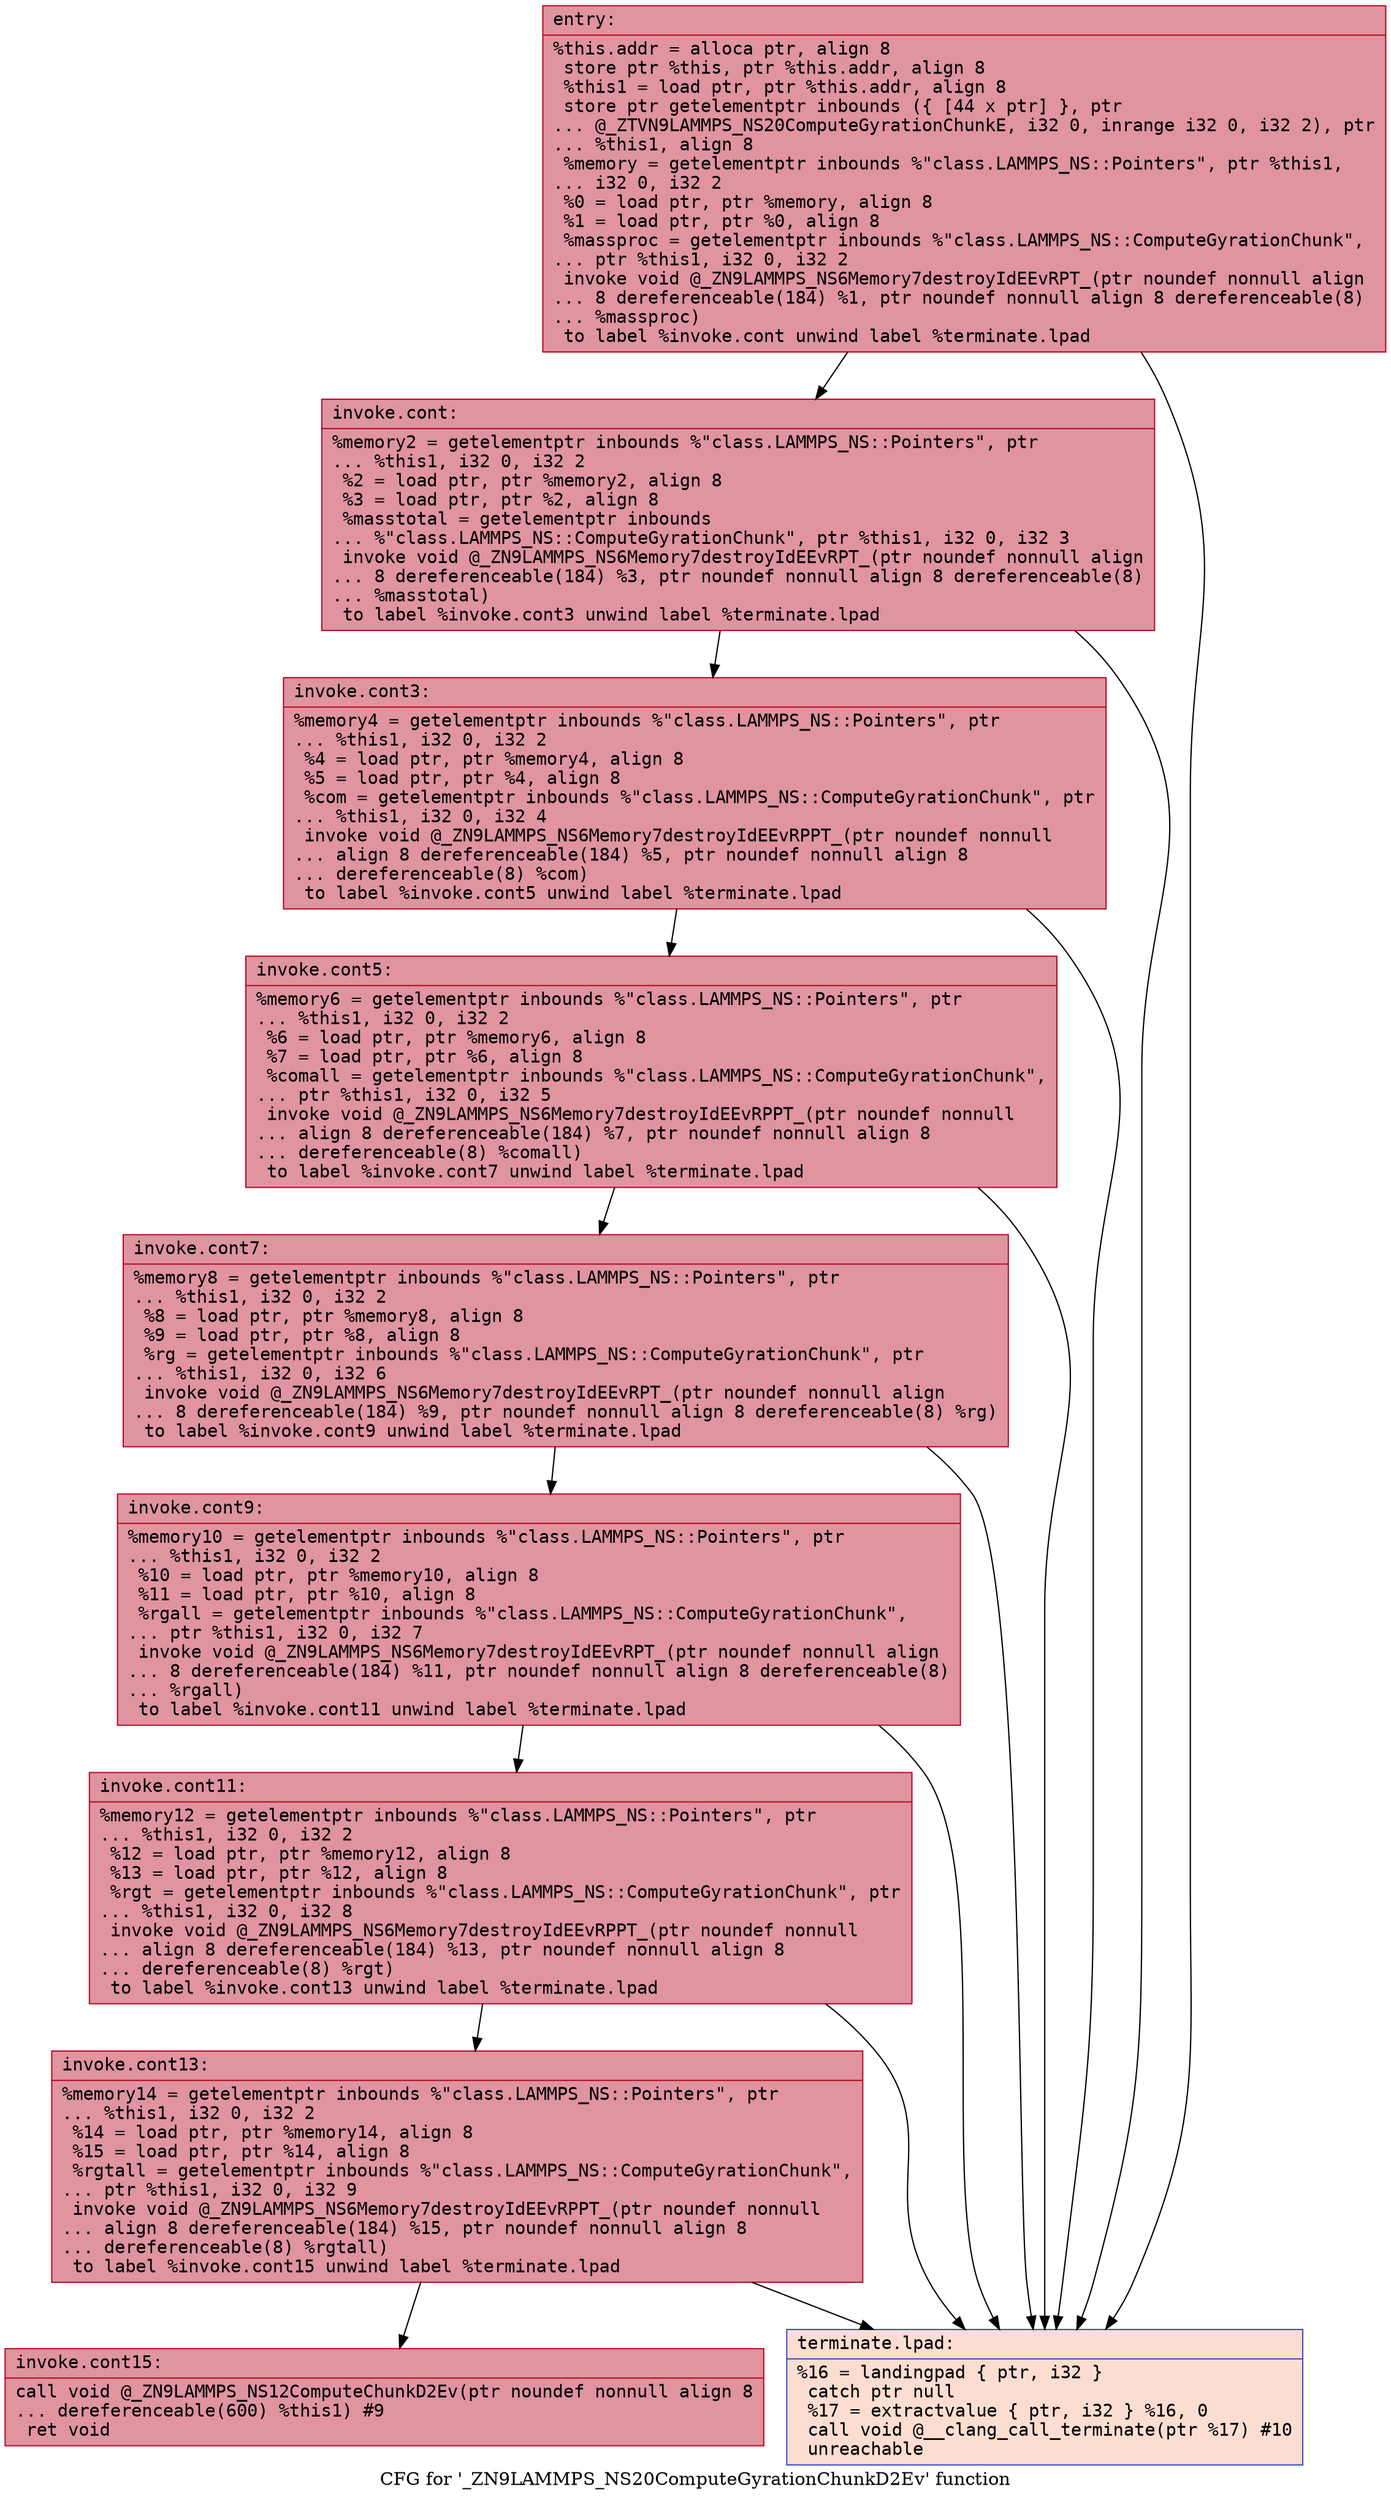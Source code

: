 digraph "CFG for '_ZN9LAMMPS_NS20ComputeGyrationChunkD2Ev' function" {
	label="CFG for '_ZN9LAMMPS_NS20ComputeGyrationChunkD2Ev' function";

	Node0x5561dfa2cc60 [shape=record,color="#b70d28ff", style=filled, fillcolor="#b70d2870" fontname="Courier",label="{entry:\l|  %this.addr = alloca ptr, align 8\l  store ptr %this, ptr %this.addr, align 8\l  %this1 = load ptr, ptr %this.addr, align 8\l  store ptr getelementptr inbounds (\{ [44 x ptr] \}, ptr\l... @_ZTVN9LAMMPS_NS20ComputeGyrationChunkE, i32 0, inrange i32 0, i32 2), ptr\l... %this1, align 8\l  %memory = getelementptr inbounds %\"class.LAMMPS_NS::Pointers\", ptr %this1,\l... i32 0, i32 2\l  %0 = load ptr, ptr %memory, align 8\l  %1 = load ptr, ptr %0, align 8\l  %massproc = getelementptr inbounds %\"class.LAMMPS_NS::ComputeGyrationChunk\",\l... ptr %this1, i32 0, i32 2\l  invoke void @_ZN9LAMMPS_NS6Memory7destroyIdEEvRPT_(ptr noundef nonnull align\l... 8 dereferenceable(184) %1, ptr noundef nonnull align 8 dereferenceable(8)\l... %massproc)\l          to label %invoke.cont unwind label %terminate.lpad\l}"];
	Node0x5561dfa2cc60 -> Node0x5561dfa2d0c0[tooltip="entry -> invoke.cont\nProbability 100.00%" ];
	Node0x5561dfa2cc60 -> Node0x5561dfa2d140[tooltip="entry -> terminate.lpad\nProbability 0.00%" ];
	Node0x5561dfa2d0c0 [shape=record,color="#b70d28ff", style=filled, fillcolor="#b70d2870" fontname="Courier",label="{invoke.cont:\l|  %memory2 = getelementptr inbounds %\"class.LAMMPS_NS::Pointers\", ptr\l... %this1, i32 0, i32 2\l  %2 = load ptr, ptr %memory2, align 8\l  %3 = load ptr, ptr %2, align 8\l  %masstotal = getelementptr inbounds\l... %\"class.LAMMPS_NS::ComputeGyrationChunk\", ptr %this1, i32 0, i32 3\l  invoke void @_ZN9LAMMPS_NS6Memory7destroyIdEEvRPT_(ptr noundef nonnull align\l... 8 dereferenceable(184) %3, ptr noundef nonnull align 8 dereferenceable(8)\l... %masstotal)\l          to label %invoke.cont3 unwind label %terminate.lpad\l}"];
	Node0x5561dfa2d0c0 -> Node0x5561dfa2d440[tooltip="invoke.cont -> invoke.cont3\nProbability 100.00%" ];
	Node0x5561dfa2d0c0 -> Node0x5561dfa2d140[tooltip="invoke.cont -> terminate.lpad\nProbability 0.00%" ];
	Node0x5561dfa2d440 [shape=record,color="#b70d28ff", style=filled, fillcolor="#b70d2870" fontname="Courier",label="{invoke.cont3:\l|  %memory4 = getelementptr inbounds %\"class.LAMMPS_NS::Pointers\", ptr\l... %this1, i32 0, i32 2\l  %4 = load ptr, ptr %memory4, align 8\l  %5 = load ptr, ptr %4, align 8\l  %com = getelementptr inbounds %\"class.LAMMPS_NS::ComputeGyrationChunk\", ptr\l... %this1, i32 0, i32 4\l  invoke void @_ZN9LAMMPS_NS6Memory7destroyIdEEvRPPT_(ptr noundef nonnull\l... align 8 dereferenceable(184) %5, ptr noundef nonnull align 8\l... dereferenceable(8) %com)\l          to label %invoke.cont5 unwind label %terminate.lpad\l}"];
	Node0x5561dfa2d440 -> Node0x5561dfa390e0[tooltip="invoke.cont3 -> invoke.cont5\nProbability 100.00%" ];
	Node0x5561dfa2d440 -> Node0x5561dfa2d140[tooltip="invoke.cont3 -> terminate.lpad\nProbability 0.00%" ];
	Node0x5561dfa390e0 [shape=record,color="#b70d28ff", style=filled, fillcolor="#b70d2870" fontname="Courier",label="{invoke.cont5:\l|  %memory6 = getelementptr inbounds %\"class.LAMMPS_NS::Pointers\", ptr\l... %this1, i32 0, i32 2\l  %6 = load ptr, ptr %memory6, align 8\l  %7 = load ptr, ptr %6, align 8\l  %comall = getelementptr inbounds %\"class.LAMMPS_NS::ComputeGyrationChunk\",\l... ptr %this1, i32 0, i32 5\l  invoke void @_ZN9LAMMPS_NS6Memory7destroyIdEEvRPPT_(ptr noundef nonnull\l... align 8 dereferenceable(184) %7, ptr noundef nonnull align 8\l... dereferenceable(8) %comall)\l          to label %invoke.cont7 unwind label %terminate.lpad\l}"];
	Node0x5561dfa390e0 -> Node0x5561dfa39570[tooltip="invoke.cont5 -> invoke.cont7\nProbability 100.00%" ];
	Node0x5561dfa390e0 -> Node0x5561dfa2d140[tooltip="invoke.cont5 -> terminate.lpad\nProbability 0.00%" ];
	Node0x5561dfa39570 [shape=record,color="#b70d28ff", style=filled, fillcolor="#b70d2870" fontname="Courier",label="{invoke.cont7:\l|  %memory8 = getelementptr inbounds %\"class.LAMMPS_NS::Pointers\", ptr\l... %this1, i32 0, i32 2\l  %8 = load ptr, ptr %memory8, align 8\l  %9 = load ptr, ptr %8, align 8\l  %rg = getelementptr inbounds %\"class.LAMMPS_NS::ComputeGyrationChunk\", ptr\l... %this1, i32 0, i32 6\l  invoke void @_ZN9LAMMPS_NS6Memory7destroyIdEEvRPT_(ptr noundef nonnull align\l... 8 dereferenceable(184) %9, ptr noundef nonnull align 8 dereferenceable(8) %rg)\l          to label %invoke.cont9 unwind label %terminate.lpad\l}"];
	Node0x5561dfa39570 -> Node0x5561dfa39a00[tooltip="invoke.cont7 -> invoke.cont9\nProbability 100.00%" ];
	Node0x5561dfa39570 -> Node0x5561dfa2d140[tooltip="invoke.cont7 -> terminate.lpad\nProbability 0.00%" ];
	Node0x5561dfa39a00 [shape=record,color="#b70d28ff", style=filled, fillcolor="#b70d2870" fontname="Courier",label="{invoke.cont9:\l|  %memory10 = getelementptr inbounds %\"class.LAMMPS_NS::Pointers\", ptr\l... %this1, i32 0, i32 2\l  %10 = load ptr, ptr %memory10, align 8\l  %11 = load ptr, ptr %10, align 8\l  %rgall = getelementptr inbounds %\"class.LAMMPS_NS::ComputeGyrationChunk\",\l... ptr %this1, i32 0, i32 7\l  invoke void @_ZN9LAMMPS_NS6Memory7destroyIdEEvRPT_(ptr noundef nonnull align\l... 8 dereferenceable(184) %11, ptr noundef nonnull align 8 dereferenceable(8)\l... %rgall)\l          to label %invoke.cont11 unwind label %terminate.lpad\l}"];
	Node0x5561dfa39a00 -> Node0x5561dfa39e90[tooltip="invoke.cont9 -> invoke.cont11\nProbability 100.00%" ];
	Node0x5561dfa39a00 -> Node0x5561dfa2d140[tooltip="invoke.cont9 -> terminate.lpad\nProbability 0.00%" ];
	Node0x5561dfa39e90 [shape=record,color="#b70d28ff", style=filled, fillcolor="#b70d2870" fontname="Courier",label="{invoke.cont11:\l|  %memory12 = getelementptr inbounds %\"class.LAMMPS_NS::Pointers\", ptr\l... %this1, i32 0, i32 2\l  %12 = load ptr, ptr %memory12, align 8\l  %13 = load ptr, ptr %12, align 8\l  %rgt = getelementptr inbounds %\"class.LAMMPS_NS::ComputeGyrationChunk\", ptr\l... %this1, i32 0, i32 8\l  invoke void @_ZN9LAMMPS_NS6Memory7destroyIdEEvRPPT_(ptr noundef nonnull\l... align 8 dereferenceable(184) %13, ptr noundef nonnull align 8\l... dereferenceable(8) %rgt)\l          to label %invoke.cont13 unwind label %terminate.lpad\l}"];
	Node0x5561dfa39e90 -> Node0x5561dfa38f40[tooltip="invoke.cont11 -> invoke.cont13\nProbability 100.00%" ];
	Node0x5561dfa39e90 -> Node0x5561dfa2d140[tooltip="invoke.cont11 -> terminate.lpad\nProbability 0.00%" ];
	Node0x5561dfa38f40 [shape=record,color="#b70d28ff", style=filled, fillcolor="#b70d2870" fontname="Courier",label="{invoke.cont13:\l|  %memory14 = getelementptr inbounds %\"class.LAMMPS_NS::Pointers\", ptr\l... %this1, i32 0, i32 2\l  %14 = load ptr, ptr %memory14, align 8\l  %15 = load ptr, ptr %14, align 8\l  %rgtall = getelementptr inbounds %\"class.LAMMPS_NS::ComputeGyrationChunk\",\l... ptr %this1, i32 0, i32 9\l  invoke void @_ZN9LAMMPS_NS6Memory7destroyIdEEvRPPT_(ptr noundef nonnull\l... align 8 dereferenceable(184) %15, ptr noundef nonnull align 8\l... dereferenceable(8) %rgtall)\l          to label %invoke.cont15 unwind label %terminate.lpad\l}"];
	Node0x5561dfa38f40 -> Node0x5561dfa3a950[tooltip="invoke.cont13 -> invoke.cont15\nProbability 100.00%" ];
	Node0x5561dfa38f40 -> Node0x5561dfa2d140[tooltip="invoke.cont13 -> terminate.lpad\nProbability 0.00%" ];
	Node0x5561dfa3a950 [shape=record,color="#b70d28ff", style=filled, fillcolor="#b70d2870" fontname="Courier",label="{invoke.cont15:\l|  call void @_ZN9LAMMPS_NS12ComputeChunkD2Ev(ptr noundef nonnull align 8\l... dereferenceable(600) %this1) #9\l  ret void\l}"];
	Node0x5561dfa2d140 [shape=record,color="#3d50c3ff", style=filled, fillcolor="#f7b39670" fontname="Courier",label="{terminate.lpad:\l|  %16 = landingpad \{ ptr, i32 \}\l          catch ptr null\l  %17 = extractvalue \{ ptr, i32 \} %16, 0\l  call void @__clang_call_terminate(ptr %17) #10\l  unreachable\l}"];
}
